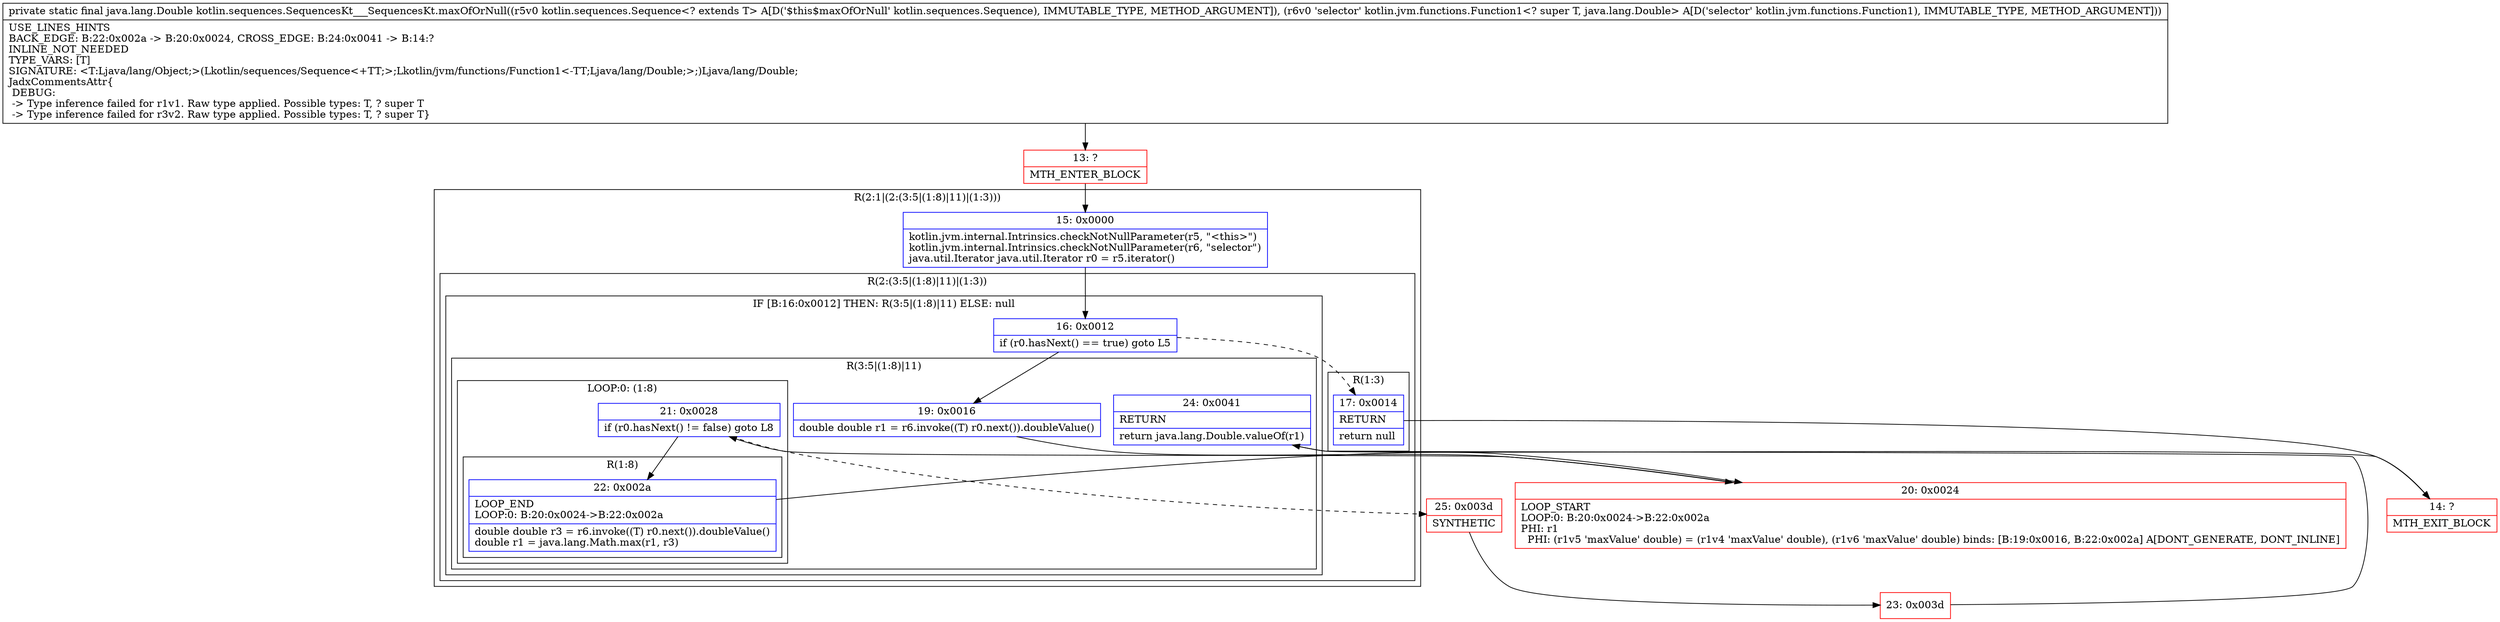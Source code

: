 digraph "CFG forkotlin.sequences.SequencesKt___SequencesKt.maxOfOrNull(Lkotlin\/sequences\/Sequence;Lkotlin\/jvm\/functions\/Function1;)Ljava\/lang\/Double;" {
subgraph cluster_Region_1862865677 {
label = "R(2:1|(2:(3:5|(1:8)|11)|(1:3)))";
node [shape=record,color=blue];
Node_15 [shape=record,label="{15\:\ 0x0000|kotlin.jvm.internal.Intrinsics.checkNotNullParameter(r5, \"\<this\>\")\lkotlin.jvm.internal.Intrinsics.checkNotNullParameter(r6, \"selector\")\ljava.util.Iterator java.util.Iterator r0 = r5.iterator()\l}"];
subgraph cluster_Region_1006906421 {
label = "R(2:(3:5|(1:8)|11)|(1:3))";
node [shape=record,color=blue];
subgraph cluster_IfRegion_672678334 {
label = "IF [B:16:0x0012] THEN: R(3:5|(1:8)|11) ELSE: null";
node [shape=record,color=blue];
Node_16 [shape=record,label="{16\:\ 0x0012|if (r0.hasNext() == true) goto L5\l}"];
subgraph cluster_Region_1521880905 {
label = "R(3:5|(1:8)|11)";
node [shape=record,color=blue];
Node_19 [shape=record,label="{19\:\ 0x0016|double double r1 = r6.invoke((T) r0.next()).doubleValue()\l}"];
subgraph cluster_LoopRegion_75557340 {
label = "LOOP:0: (1:8)";
node [shape=record,color=blue];
Node_21 [shape=record,label="{21\:\ 0x0028|if (r0.hasNext() != false) goto L8\l}"];
subgraph cluster_Region_590746426 {
label = "R(1:8)";
node [shape=record,color=blue];
Node_22 [shape=record,label="{22\:\ 0x002a|LOOP_END\lLOOP:0: B:20:0x0024\-\>B:22:0x002a\l|double double r3 = r6.invoke((T) r0.next()).doubleValue()\ldouble r1 = java.lang.Math.max(r1, r3)\l}"];
}
}
Node_24 [shape=record,label="{24\:\ 0x0041|RETURN\l|return java.lang.Double.valueOf(r1)\l}"];
}
}
subgraph cluster_Region_517869227 {
label = "R(1:3)";
node [shape=record,color=blue];
Node_17 [shape=record,label="{17\:\ 0x0014|RETURN\l|return null\l}"];
}
}
}
Node_13 [shape=record,color=red,label="{13\:\ ?|MTH_ENTER_BLOCK\l}"];
Node_14 [shape=record,color=red,label="{14\:\ ?|MTH_EXIT_BLOCK\l}"];
Node_20 [shape=record,color=red,label="{20\:\ 0x0024|LOOP_START\lLOOP:0: B:20:0x0024\-\>B:22:0x002a\lPHI: r1 \l  PHI: (r1v5 'maxValue' double) = (r1v4 'maxValue' double), (r1v6 'maxValue' double) binds: [B:19:0x0016, B:22:0x002a] A[DONT_GENERATE, DONT_INLINE]\l}"];
Node_25 [shape=record,color=red,label="{25\:\ 0x003d|SYNTHETIC\l}"];
Node_23 [shape=record,color=red,label="{23\:\ 0x003d}"];
MethodNode[shape=record,label="{private static final java.lang.Double kotlin.sequences.SequencesKt___SequencesKt.maxOfOrNull((r5v0 kotlin.sequences.Sequence\<? extends T\> A[D('$this$maxOfOrNull' kotlin.sequences.Sequence), IMMUTABLE_TYPE, METHOD_ARGUMENT]), (r6v0 'selector' kotlin.jvm.functions.Function1\<? super T, java.lang.Double\> A[D('selector' kotlin.jvm.functions.Function1), IMMUTABLE_TYPE, METHOD_ARGUMENT]))  | USE_LINES_HINTS\lBACK_EDGE: B:22:0x002a \-\> B:20:0x0024, CROSS_EDGE: B:24:0x0041 \-\> B:14:?\lINLINE_NOT_NEEDED\lTYPE_VARS: [T]\lSIGNATURE: \<T:Ljava\/lang\/Object;\>(Lkotlin\/sequences\/Sequence\<+TT;\>;Lkotlin\/jvm\/functions\/Function1\<\-TT;Ljava\/lang\/Double;\>;)Ljava\/lang\/Double;\lJadxCommentsAttr\{\l DEBUG: \l \-\> Type inference failed for r1v1. Raw type applied. Possible types: T, ? super T\l \-\> Type inference failed for r3v2. Raw type applied. Possible types: T, ? super T\}\l}"];
MethodNode -> Node_13;Node_15 -> Node_16;
Node_16 -> Node_17[style=dashed];
Node_16 -> Node_19;
Node_19 -> Node_20;
Node_21 -> Node_22;
Node_21 -> Node_25[style=dashed];
Node_22 -> Node_20;
Node_24 -> Node_14;
Node_17 -> Node_14;
Node_13 -> Node_15;
Node_20 -> Node_21;
Node_25 -> Node_23;
Node_23 -> Node_24;
}

